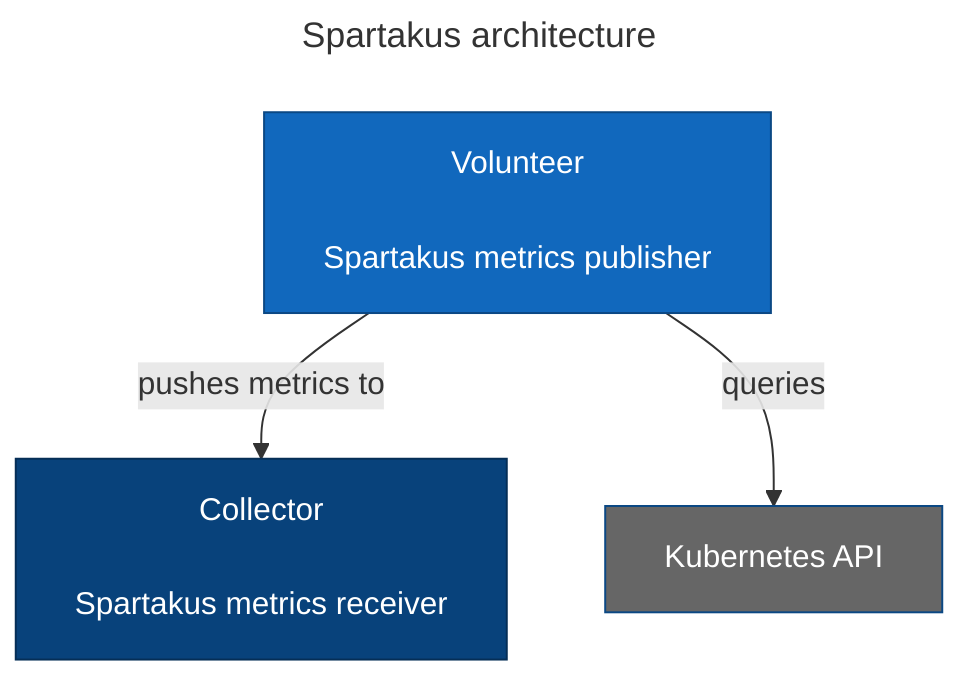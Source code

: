 ---
title: Spartakus architecture
---

flowchart TD
  S["Volunteer

    Spartakus metrics publisher"
  ]

  C["Collector

    Spartakus metrics receiver"
  ]

  K["Kubernetes API"]

  S --> |pushes metrics to| C
  S --> |queries| K

  classDef focusSystem      fill:#1168bd,stroke:#0b4884,color:#ffffff
  classDef supportingSystem fill:#666,stroke:#0b4884,color:#ffffff
  classDef consumingSystem  fill:#08427b,stroke:#052e56,color:#ffffff

  class S focusSystem
  class C consumingSystem
  class K supportingSystem